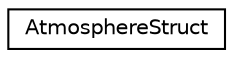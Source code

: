 digraph "Graphical Class Hierarchy"
{
  edge [fontname="Helvetica",fontsize="10",labelfontname="Helvetica",labelfontsize="10"];
  node [fontname="Helvetica",fontsize="10",shape=record];
  rankdir="LR";
  Node0 [label="AtmosphereStruct",height=0.2,width=0.4,color="black", fillcolor="white", style="filled",URL="$group___data_cloud.html#struct_atmosphere_struct",tooltip="stores atmospheric data "];
}
